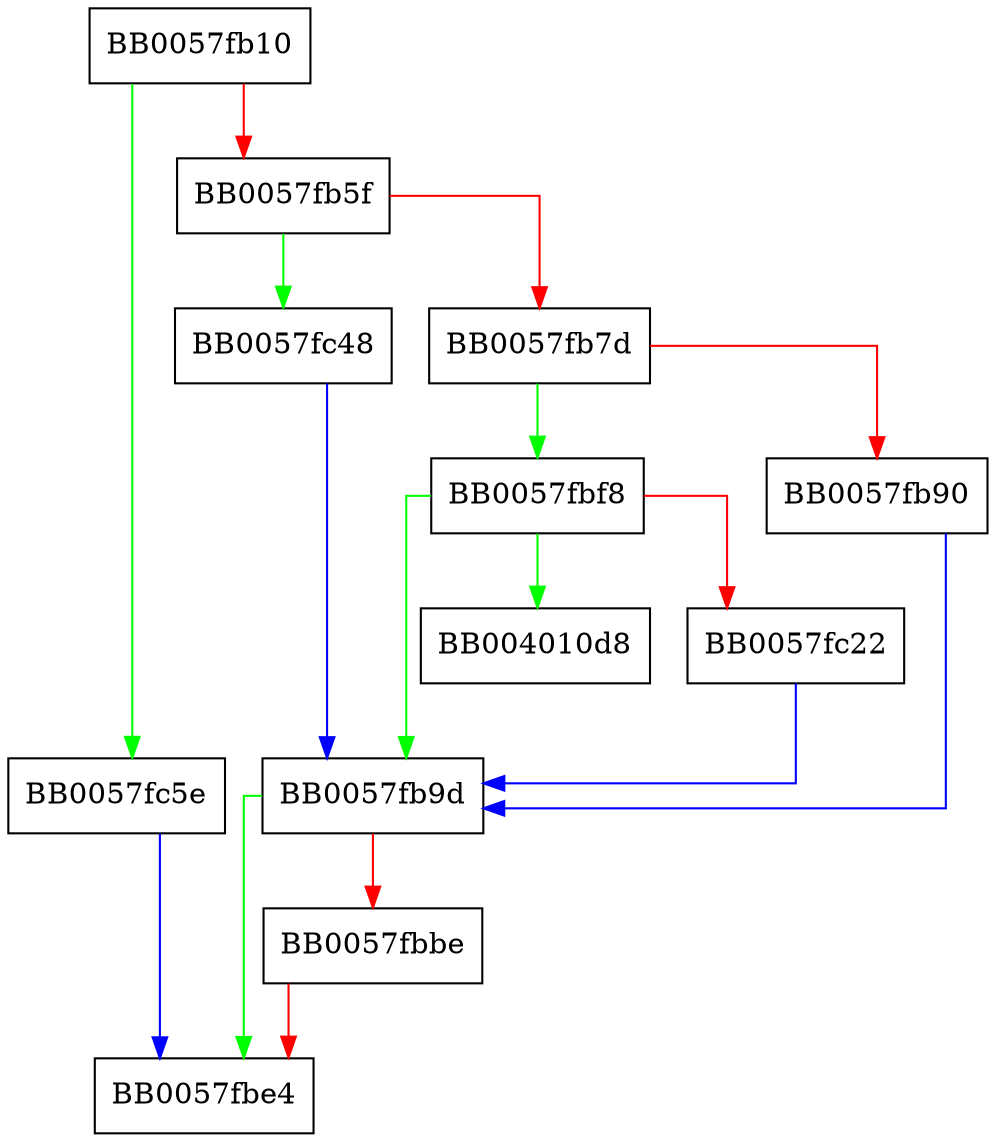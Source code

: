 digraph DSA_verify {
  node [shape="box"];
  graph [splines=ortho];
  BB0057fb10 -> BB0057fc5e [color="green"];
  BB0057fb10 -> BB0057fb5f [color="red"];
  BB0057fb5f -> BB0057fc48 [color="green"];
  BB0057fb5f -> BB0057fb7d [color="red"];
  BB0057fb7d -> BB0057fbf8 [color="green"];
  BB0057fb7d -> BB0057fb90 [color="red"];
  BB0057fb90 -> BB0057fb9d [color="blue"];
  BB0057fb9d -> BB0057fbe4 [color="green"];
  BB0057fb9d -> BB0057fbbe [color="red"];
  BB0057fbbe -> BB0057fbe4 [color="red"];
  BB0057fbf8 -> BB004010d8 [color="green"];
  BB0057fbf8 -> BB0057fb9d [color="green"];
  BB0057fbf8 -> BB0057fc22 [color="red"];
  BB0057fc22 -> BB0057fb9d [color="blue"];
  BB0057fc48 -> BB0057fb9d [color="blue"];
  BB0057fc5e -> BB0057fbe4 [color="blue"];
}